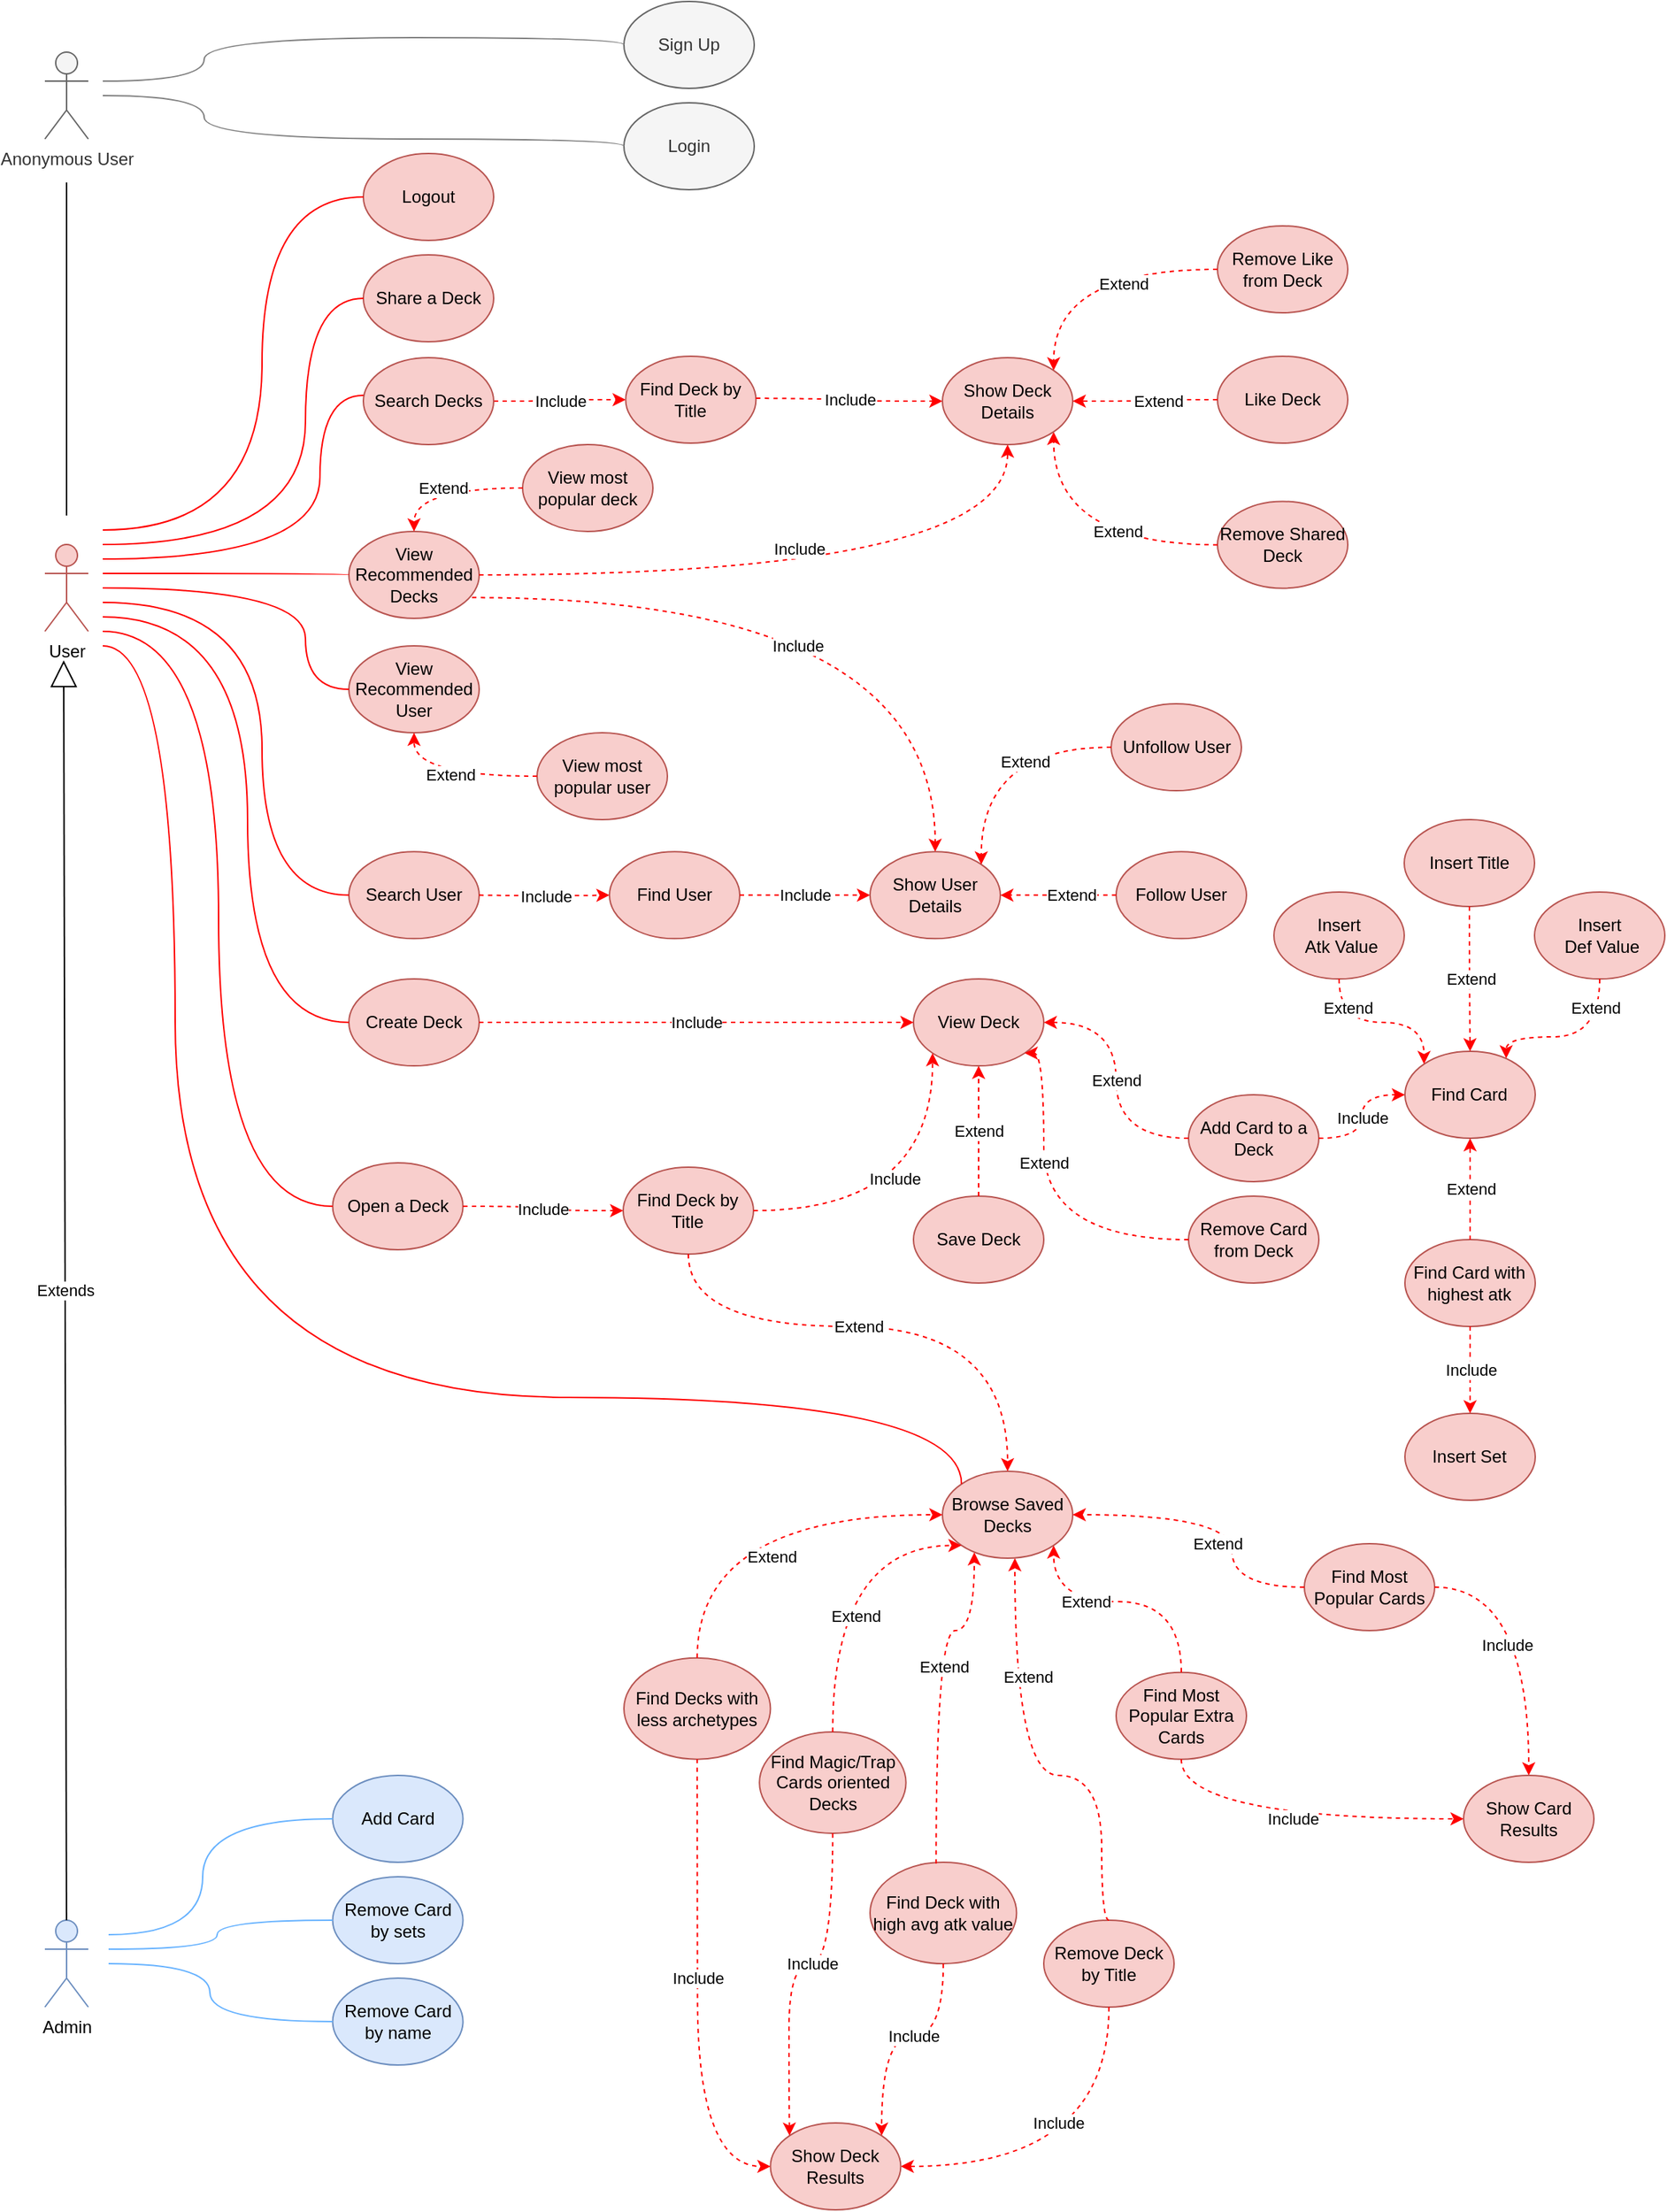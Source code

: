 <mxfile version="13.9.9" type="device"><diagram id="yVSfzS78so_vBnTFhU_X" name="Page-1"><mxGraphModel dx="1217" dy="706" grid="1" gridSize="10" guides="1" tooltips="1" connect="1" arrows="1" fold="1" page="1" pageScale="1" pageWidth="1169" pageHeight="827" math="0" shadow="0"><root><mxCell id="0"/><mxCell id="1" parent="0"/><mxCell id="9VWI_Bld4Z5zV3xlWNbk-1" value="User" style="shape=umlActor;verticalLabelPosition=bottom;verticalAlign=top;html=1;outlineConnect=0;strokeColor=#b85450;fillColor=#f8cecc;" parent="1" vertex="1"><mxGeometry x="50" y="400" width="30" height="60" as="geometry"/></mxCell><mxCell id="9VWI_Bld4Z5zV3xlWNbk-6" value="Save Deck" style="ellipse;whiteSpace=wrap;html=1;strokeColor=#b85450;fillColor=#f8cecc;" parent="1" vertex="1"><mxGeometry x="650" y="850" width="90" height="60" as="geometry"/></mxCell><mxCell id="9VWI_Bld4Z5zV3xlWNbk-14" value="" style="endArrow=classic;html=1;edgeStyle=orthogonalEdgeStyle;curved=1;exitX=0.5;exitY=0;exitDx=0;exitDy=0;entryX=0.5;entryY=1;entryDx=0;entryDy=0;strokeColor=#FF0000;dashed=1;" parent="1" source="9VWI_Bld4Z5zV3xlWNbk-6" target="9VWI_Bld4Z5zV3xlWNbk-35" edge="1"><mxGeometry relative="1" as="geometry"><mxPoint x="630" y="1110" as="sourcePoint"/><mxPoint x="675" y="740" as="targetPoint"/></mxGeometry></mxCell><mxCell id="9VWI_Bld4Z5zV3xlWNbk-15" value="Extend" style="edgeLabel;resizable=0;html=1;align=center;verticalAlign=middle;" parent="9VWI_Bld4Z5zV3xlWNbk-14" connectable="0" vertex="1"><mxGeometry relative="1" as="geometry"/></mxCell><mxCell id="9VWI_Bld4Z5zV3xlWNbk-33" value="Create Deck" style="ellipse;whiteSpace=wrap;html=1;strokeColor=#b85450;fillColor=#f8cecc;" parent="1" vertex="1"><mxGeometry x="260" y="700.03" width="90" height="60" as="geometry"/></mxCell><mxCell id="9VWI_Bld4Z5zV3xlWNbk-34" value="" style="endArrow=none;html=1;edgeStyle=orthogonalEdgeStyle;curved=1;entryX=0;entryY=0.5;entryDx=0;entryDy=0;strokeColor=#FF0000;" parent="1" target="9VWI_Bld4Z5zV3xlWNbk-33" edge="1"><mxGeometry width="50" height="50" relative="1" as="geometry"><mxPoint x="90" y="450" as="sourcePoint"/><mxPoint x="230" y="420" as="targetPoint"/><Array as="points"><mxPoint x="190" y="450"/><mxPoint x="190" y="730"/></Array></mxGeometry></mxCell><mxCell id="9VWI_Bld4Z5zV3xlWNbk-35" value="View Deck" style="ellipse;whiteSpace=wrap;html=1;strokeColor=#b85450;fillColor=#f8cecc;" parent="1" vertex="1"><mxGeometry x="650" y="700.03" width="90" height="60" as="geometry"/></mxCell><mxCell id="9VWI_Bld4Z5zV3xlWNbk-37" value="" style="endArrow=classic;html=1;edgeStyle=orthogonalEdgeStyle;curved=1;exitX=1;exitY=0.5;exitDx=0;exitDy=0;entryX=0;entryY=0.5;entryDx=0;entryDy=0;strokeColor=#FF0000;dashed=1;" parent="1" source="9VWI_Bld4Z5zV3xlWNbk-33" target="9VWI_Bld4Z5zV3xlWNbk-35" edge="1"><mxGeometry relative="1" as="geometry"><mxPoint x="410" y="240" as="sourcePoint"/><mxPoint x="470" y="240" as="targetPoint"/></mxGeometry></mxCell><mxCell id="9VWI_Bld4Z5zV3xlWNbk-38" value="Include" style="edgeLabel;resizable=0;html=1;align=center;verticalAlign=middle;" parent="9VWI_Bld4Z5zV3xlWNbk-37" connectable="0" vertex="1"><mxGeometry relative="1" as="geometry"/></mxCell><mxCell id="9VWI_Bld4Z5zV3xlWNbk-48" value="Open a Deck" style="ellipse;whiteSpace=wrap;html=1;strokeColor=#b85450;fillColor=#f8cecc;" parent="1" vertex="1"><mxGeometry x="248.8" y="827" width="90" height="60" as="geometry"/></mxCell><mxCell id="9VWI_Bld4Z5zV3xlWNbk-49" value="" style="endArrow=none;html=1;edgeStyle=orthogonalEdgeStyle;curved=1;entryX=0;entryY=0.5;entryDx=0;entryDy=0;strokeColor=#FF0000;" parent="1" target="9VWI_Bld4Z5zV3xlWNbk-48" edge="1"><mxGeometry width="50" height="50" relative="1" as="geometry"><mxPoint x="90" y="460" as="sourcePoint"/><mxPoint x="220" y="460" as="targetPoint"/><Array as="points"><mxPoint x="170" y="460"/><mxPoint x="170" y="857"/></Array></mxGeometry></mxCell><mxCell id="9VWI_Bld4Z5zV3xlWNbk-53" value="Remove Card&lt;br&gt;by name" style="ellipse;whiteSpace=wrap;html=1;strokeColor=#6c8ebf;fillColor=#dae8fc;" parent="1" vertex="1"><mxGeometry x="248.8" y="1390" width="90" height="60" as="geometry"/></mxCell><mxCell id="9VWI_Bld4Z5zV3xlWNbk-54" value="" style="endArrow=none;html=1;edgeStyle=orthogonalEdgeStyle;curved=1;entryX=0;entryY=0.5;entryDx=0;entryDy=0;strokeColor=#66B2FF;" parent="1" target="9VWI_Bld4Z5zV3xlWNbk-53" edge="1"><mxGeometry width="50" height="50" relative="1" as="geometry"><mxPoint x="94" y="1380" as="sourcePoint"/><mxPoint x="219" y="1380" as="targetPoint"/><Array as="points"><mxPoint x="164" y="1380"/><mxPoint x="164" y="1420"/></Array></mxGeometry></mxCell><mxCell id="BHcnqF2V0i278zOYSRyX-1" value="Remove Card from Deck" style="ellipse;whiteSpace=wrap;html=1;strokeColor=#b85450;fillColor=#f8cecc;" parent="1" vertex="1"><mxGeometry x="840" y="850" width="90" height="60" as="geometry"/></mxCell><mxCell id="BHcnqF2V0i278zOYSRyX-2" value="" style="endArrow=classic;html=1;edgeStyle=orthogonalEdgeStyle;curved=1;exitX=0;exitY=0.5;exitDx=0;exitDy=0;entryX=1;entryY=1;entryDx=0;entryDy=0;strokeColor=#FF0000;dashed=1;" parent="1" source="BHcnqF2V0i278zOYSRyX-1" target="9VWI_Bld4Z5zV3xlWNbk-35" edge="1"><mxGeometry relative="1" as="geometry"><mxPoint x="736.12" y="1000" as="sourcePoint"/><mxPoint x="720" y="751" as="targetPoint"/><Array as="points"><mxPoint x="740" y="880"/><mxPoint x="740" y="751"/></Array></mxGeometry></mxCell><mxCell id="BHcnqF2V0i278zOYSRyX-3" value="Extend" style="edgeLabel;resizable=0;html=1;align=center;verticalAlign=middle;" parent="BHcnqF2V0i278zOYSRyX-2" connectable="0" vertex="1"><mxGeometry relative="1" as="geometry"><mxPoint y="-31.88" as="offset"/></mxGeometry></mxCell><mxCell id="BHcnqF2V0i278zOYSRyX-4" value="" style="endArrow=classic;html=1;edgeStyle=orthogonalEdgeStyle;curved=1;entryX=0;entryY=0.5;entryDx=0;entryDy=0;strokeColor=#FF0000;dashed=1;" parent="1" source="9VWI_Bld4Z5zV3xlWNbk-48" target="BHcnqF2V0i278zOYSRyX-6" edge="1"><mxGeometry relative="1" as="geometry"><mxPoint x="370.0" y="470" as="sourcePoint"/><mxPoint x="410" y="560" as="targetPoint"/><Array as="points"/></mxGeometry></mxCell><mxCell id="BHcnqF2V0i278zOYSRyX-5" value="Include" style="edgeLabel;resizable=0;html=1;align=center;verticalAlign=middle;" parent="BHcnqF2V0i278zOYSRyX-4" connectable="0" vertex="1"><mxGeometry relative="1" as="geometry"/></mxCell><mxCell id="BHcnqF2V0i278zOYSRyX-6" value="Find Deck by Title" style="ellipse;whiteSpace=wrap;html=1;strokeColor=#b85450;fillColor=#f8cecc;" parent="1" vertex="1"><mxGeometry x="449.49" y="830" width="90" height="60" as="geometry"/></mxCell><mxCell id="BHcnqF2V0i278zOYSRyX-7" value="" style="endArrow=classic;html=1;edgeStyle=orthogonalEdgeStyle;curved=1;entryX=0;entryY=1;entryDx=0;entryDy=0;strokeColor=#FF0000;dashed=1;" parent="1" source="BHcnqF2V0i278zOYSRyX-6" target="9VWI_Bld4Z5zV3xlWNbk-35" edge="1"><mxGeometry relative="1" as="geometry"><mxPoint x="560.0" y="890" as="sourcePoint"/><mxPoint x="531.14" y="750" as="targetPoint"/></mxGeometry></mxCell><mxCell id="BHcnqF2V0i278zOYSRyX-8" value="Include" style="edgeLabel;resizable=0;html=1;align=center;verticalAlign=middle;" parent="BHcnqF2V0i278zOYSRyX-7" connectable="0" vertex="1"><mxGeometry relative="1" as="geometry"><mxPoint x="-18.4" y="-22.34" as="offset"/></mxGeometry></mxCell><mxCell id="BHcnqF2V0i278zOYSRyX-15" value="Admin" style="shape=umlActor;verticalLabelPosition=bottom;verticalAlign=top;html=1;outlineConnect=0;strokeColor=#6c8ebf;fillColor=#dae8fc;" parent="1" vertex="1"><mxGeometry x="50" y="1350" width="30" height="60" as="geometry"/></mxCell><mxCell id="BHcnqF2V0i278zOYSRyX-16" value="Extends" style="endArrow=block;endSize=16;endFill=0;html=1;" parent="1" source="BHcnqF2V0i278zOYSRyX-15" edge="1"><mxGeometry width="160" relative="1" as="geometry"><mxPoint y="530" as="sourcePoint"/><mxPoint x="63" y="480" as="targetPoint"/></mxGeometry></mxCell><mxCell id="BHcnqF2V0i278zOYSRyX-18" value="Add Card" style="ellipse;whiteSpace=wrap;html=1;strokeColor=#6c8ebf;fillColor=#dae8fc;" parent="1" vertex="1"><mxGeometry x="248.8" y="1250" width="90" height="60" as="geometry"/></mxCell><mxCell id="BHcnqF2V0i278zOYSRyX-19" value="" style="endArrow=none;html=1;edgeStyle=orthogonalEdgeStyle;curved=1;entryX=0;entryY=0.5;entryDx=0;entryDy=0;strokeColor=#66B2FF;" parent="1" target="BHcnqF2V0i278zOYSRyX-18" edge="1"><mxGeometry width="50" height="50" relative="1" as="geometry"><mxPoint x="94" y="1360" as="sourcePoint"/><mxPoint x="289" y="1304" as="targetPoint"/><Array as="points"><mxPoint x="159" y="1360"/><mxPoint x="159" y="1280"/></Array></mxGeometry></mxCell><mxCell id="0TJtxd7_ahMWwG88mdCw-5" value="Sign Up" style="ellipse;whiteSpace=wrap;html=1;strokeColor=#666666;fillColor=#f5f5f5;fontColor=#333333;" parent="1" vertex="1"><mxGeometry x="450" y="25" width="90" height="60" as="geometry"/></mxCell><mxCell id="0TJtxd7_ahMWwG88mdCw-6" value="" style="endArrow=none;html=1;edgeStyle=orthogonalEdgeStyle;curved=1;entryX=0;entryY=0.5;entryDx=0;entryDy=0;strokeColor=#808080;" parent="1" target="0TJtxd7_ahMWwG88mdCw-5" edge="1"><mxGeometry width="50" height="50" relative="1" as="geometry"><mxPoint x="90" y="80" as="sourcePoint"/><mxPoint x="80" y="190" as="targetPoint"/><Array as="points"><mxPoint x="160" y="80"/><mxPoint x="160" y="50"/></Array></mxGeometry></mxCell><mxCell id="0TJtxd7_ahMWwG88mdCw-11" value="Login" style="ellipse;whiteSpace=wrap;html=1;strokeColor=#666666;fillColor=#f5f5f5;fontColor=#333333;" parent="1" vertex="1"><mxGeometry x="450" y="95" width="90" height="60" as="geometry"/></mxCell><mxCell id="0TJtxd7_ahMWwG88mdCw-12" value="" style="endArrow=none;html=1;edgeStyle=orthogonalEdgeStyle;curved=1;entryX=0;entryY=0.5;entryDx=0;entryDy=0;strokeColor=#808080;" parent="1" target="0TJtxd7_ahMWwG88mdCw-11" edge="1"><mxGeometry width="50" height="50" relative="1" as="geometry"><mxPoint x="90" y="90" as="sourcePoint"/><mxPoint x="160" y="130" as="targetPoint"/><Array as="points"><mxPoint x="160" y="90"/><mxPoint x="160" y="120"/></Array></mxGeometry></mxCell><mxCell id="0TJtxd7_ahMWwG88mdCw-15" value="Add Card to a Deck" style="ellipse;whiteSpace=wrap;html=1;strokeColor=#b85450;fillColor=#f8cecc;" parent="1" vertex="1"><mxGeometry x="840" y="780" width="90" height="60" as="geometry"/></mxCell><mxCell id="0TJtxd7_ahMWwG88mdCw-16" value="" style="endArrow=classic;html=1;edgeStyle=orthogonalEdgeStyle;curved=1;exitX=1;exitY=0.5;exitDx=0;exitDy=0;entryX=0;entryY=0.5;entryDx=0;entryDy=0;strokeColor=#FF0000;dashed=1;" parent="1" source="0TJtxd7_ahMWwG88mdCw-15" target="0TJtxd7_ahMWwG88mdCw-18" edge="1"><mxGeometry relative="1" as="geometry"><mxPoint x="1109.49" y="705" as="sourcePoint"/><mxPoint x="1149.49" y="795" as="targetPoint"/></mxGeometry></mxCell><mxCell id="0TJtxd7_ahMWwG88mdCw-17" value="Include" style="edgeLabel;resizable=0;html=1;align=center;verticalAlign=middle;" parent="0TJtxd7_ahMWwG88mdCw-16" connectable="0" vertex="1"><mxGeometry relative="1" as="geometry"/></mxCell><mxCell id="0TJtxd7_ahMWwG88mdCw-18" value="Find Card" style="ellipse;whiteSpace=wrap;html=1;strokeColor=#b85450;fillColor=#f8cecc;" parent="1" vertex="1"><mxGeometry x="989.49" y="750" width="90" height="60" as="geometry"/></mxCell><mxCell id="0TJtxd7_ahMWwG88mdCw-22" value="" style="endArrow=classic;html=1;edgeStyle=orthogonalEdgeStyle;curved=1;exitX=0;exitY=0.5;exitDx=0;exitDy=0;entryX=1;entryY=0.5;entryDx=0;entryDy=0;strokeColor=#FF0000;dashed=1;" parent="1" source="0TJtxd7_ahMWwG88mdCw-15" target="9VWI_Bld4Z5zV3xlWNbk-35" edge="1"><mxGeometry relative="1" as="geometry"><mxPoint x="740" y="670" as="sourcePoint"/><mxPoint x="700" y="690" as="targetPoint"/></mxGeometry></mxCell><mxCell id="0TJtxd7_ahMWwG88mdCw-23" value="Extend" style="edgeLabel;resizable=0;html=1;align=center;verticalAlign=middle;" parent="0TJtxd7_ahMWwG88mdCw-22" connectable="0" vertex="1"><mxGeometry relative="1" as="geometry"/></mxCell><mxCell id="zHZ4fqLpZKE9dHiHcitd-41" value="Remove Card&lt;br&gt;by sets" style="ellipse;whiteSpace=wrap;html=1;fillColor=#dae8fc;strokeColor=#6c8ebf;" parent="1" vertex="1"><mxGeometry x="248.8" y="1320" width="90" height="60" as="geometry"/></mxCell><mxCell id="zHZ4fqLpZKE9dHiHcitd-42" value="" style="endArrow=none;html=1;edgeStyle=orthogonalEdgeStyle;curved=1;entryX=0;entryY=0.5;entryDx=0;entryDy=0;strokeColor=#66B2FF;" parent="1" target="zHZ4fqLpZKE9dHiHcitd-41" edge="1"><mxGeometry width="50" height="50" relative="1" as="geometry"><mxPoint x="94" y="1370" as="sourcePoint"/><mxPoint x="254" y="1340" as="targetPoint"/><Array as="points"><mxPoint x="169" y="1370"/><mxPoint x="169" y="1350"/></Array></mxGeometry></mxCell><mxCell id="UZl3RVdfbDPs7Cka-Dhs-58" value="Anonymous User" style="shape=umlActor;verticalLabelPosition=bottom;verticalAlign=top;html=1;outlineConnect=0;strokeColor=#666666;fillColor=#f5f5f5;fontColor=#333333;" parent="1" vertex="1"><mxGeometry x="50" y="60" width="30" height="60" as="geometry"/></mxCell><mxCell id="UZl3RVdfbDPs7Cka-Dhs-62" value="" style="endArrow=none;html=1;strokeWidth=1;" parent="1" edge="1"><mxGeometry width="50" height="50" relative="1" as="geometry"><mxPoint x="65" y="380" as="sourcePoint"/><mxPoint x="65" y="150" as="targetPoint"/></mxGeometry></mxCell><mxCell id="UZl3RVdfbDPs7Cka-Dhs-64" value="Logout" style="ellipse;whiteSpace=wrap;html=1;strokeColor=#b85450;fillColor=#f8cecc;" parent="1" vertex="1"><mxGeometry x="270" y="130" width="90" height="60" as="geometry"/></mxCell><mxCell id="UZl3RVdfbDPs7Cka-Dhs-65" value="" style="endArrow=none;html=1;edgeStyle=orthogonalEdgeStyle;curved=1;entryX=0;entryY=0.5;entryDx=0;entryDy=0;strokeColor=#FF0000;" parent="1" target="UZl3RVdfbDPs7Cka-Dhs-64" edge="1"><mxGeometry width="50" height="50" relative="1" as="geometry"><mxPoint x="90" y="390" as="sourcePoint"/><mxPoint x="150" y="370" as="targetPoint"/><Array as="points"><mxPoint x="200" y="390"/><mxPoint x="200" y="160"/></Array></mxGeometry></mxCell><mxCell id="fIXEN6q6K7hLpPUvmfTS-3" value="Browse Saved Decks" style="ellipse;whiteSpace=wrap;html=1;strokeColor=#b85450;fillColor=#f8cecc;" parent="1" vertex="1"><mxGeometry x="670" y="1040" width="90" height="60" as="geometry"/></mxCell><mxCell id="fIXEN6q6K7hLpPUvmfTS-4" value="" style="endArrow=none;html=1;edgeStyle=orthogonalEdgeStyle;curved=1;entryX=0;entryY=0;entryDx=0;entryDy=0;strokeColor=#FF0000;" parent="1" target="fIXEN6q6K7hLpPUvmfTS-3" edge="1"><mxGeometry width="50" height="50" relative="1" as="geometry"><mxPoint x="90" y="470" as="sourcePoint"/><mxPoint x="229.51" y="534" as="targetPoint"/><Array as="points"><mxPoint x="140" y="470"/><mxPoint x="140" y="989"/><mxPoint x="683" y="989"/></Array></mxGeometry></mxCell><mxCell id="fIXEN6q6K7hLpPUvmfTS-5" value="" style="endArrow=classic;html=1;edgeStyle=orthogonalEdgeStyle;curved=1;exitX=0.5;exitY=1;exitDx=0;exitDy=0;entryX=0.5;entryY=0;entryDx=0;entryDy=0;strokeColor=#FF0000;dashed=1;" parent="1" source="BHcnqF2V0i278zOYSRyX-6" target="fIXEN6q6K7hLpPUvmfTS-3" edge="1"><mxGeometry relative="1" as="geometry"><mxPoint x="490.49" y="870" as="sourcePoint"/><mxPoint x="715" y="1010" as="targetPoint"/><Array as="points"><mxPoint x="494" y="940"/><mxPoint x="715" y="940"/></Array></mxGeometry></mxCell><mxCell id="fIXEN6q6K7hLpPUvmfTS-6" value="Extend" style="edgeLabel;resizable=0;html=1;align=center;verticalAlign=middle;" parent="fIXEN6q6K7hLpPUvmfTS-5" connectable="0" vertex="1"><mxGeometry relative="1" as="geometry"><mxPoint x="-18.63" y="-1.776e-15" as="offset"/></mxGeometry></mxCell><mxCell id="fIXEN6q6K7hLpPUvmfTS-9" value="Insert&lt;br&gt;&amp;nbsp;Atk Value" style="ellipse;whiteSpace=wrap;html=1;strokeColor=#b85450;fillColor=#f8cecc;" parent="1" vertex="1"><mxGeometry x="899" y="640.03" width="90" height="60" as="geometry"/></mxCell><mxCell id="fIXEN6q6K7hLpPUvmfTS-12" value="Insert&lt;br&gt;&amp;nbsp;Def Value" style="ellipse;whiteSpace=wrap;html=1;strokeColor=#b85450;fillColor=#f8cecc;" parent="1" vertex="1"><mxGeometry x="1079" y="640.03" width="90" height="60" as="geometry"/></mxCell><mxCell id="fIXEN6q6K7hLpPUvmfTS-15" value="Find Most Popular Extra Cards" style="ellipse;whiteSpace=wrap;html=1;strokeColor=#b85450;fillColor=#f8cecc;" parent="1" vertex="1"><mxGeometry x="790" y="1178.83" width="90" height="60" as="geometry"/></mxCell><mxCell id="fIXEN6q6K7hLpPUvmfTS-16" value="" style="endArrow=classic;html=1;edgeStyle=orthogonalEdgeStyle;curved=1;entryX=1;entryY=1;entryDx=0;entryDy=0;exitX=0.5;exitY=0;exitDx=0;exitDy=0;strokeColor=#FF0000;dashed=1;" parent="1" source="fIXEN6q6K7hLpPUvmfTS-15" target="fIXEN6q6K7hLpPUvmfTS-3" edge="1"><mxGeometry relative="1" as="geometry"><mxPoint x="821.205" y="1168.731" as="sourcePoint"/><mxPoint x="754.675" y="1091.269" as="targetPoint"/><Array as="points"><mxPoint x="835" y="1130"/><mxPoint x="747" y="1130"/></Array></mxGeometry></mxCell><mxCell id="fIXEN6q6K7hLpPUvmfTS-17" value="Extend" style="edgeLabel;resizable=0;html=1;align=center;verticalAlign=middle;" parent="fIXEN6q6K7hLpPUvmfTS-16" connectable="0" vertex="1"><mxGeometry relative="1" as="geometry"><mxPoint x="-26.76" y="-0.06" as="offset"/></mxGeometry></mxCell><mxCell id="fIXEN6q6K7hLpPUvmfTS-18" value="Find Deck with high avg atk value" style="ellipse;whiteSpace=wrap;html=1;strokeColor=#b85450;fillColor=#f8cecc;" parent="1" vertex="1"><mxGeometry x="620" y="1310" width="101.2" height="70" as="geometry"/></mxCell><mxCell id="fIXEN6q6K7hLpPUvmfTS-19" value="" style="endArrow=classic;html=1;edgeStyle=orthogonalEdgeStyle;curved=1;exitX=0.451;exitY=0.013;exitDx=0;exitDy=0;exitPerimeter=0;strokeColor=#FF0000;dashed=1;" parent="1" source="fIXEN6q6K7hLpPUvmfTS-18" edge="1"><mxGeometry relative="1" as="geometry"><mxPoint x="715" y="1240" as="sourcePoint"/><mxPoint x="692" y="1096" as="targetPoint"/><Array as="points"><mxPoint x="666" y="1150"/><mxPoint x="692" y="1150"/></Array></mxGeometry></mxCell><mxCell id="fIXEN6q6K7hLpPUvmfTS-20" value="Extend" style="edgeLabel;resizable=0;html=1;align=center;verticalAlign=middle;" parent="fIXEN6q6K7hLpPUvmfTS-19" connectable="0" vertex="1"><mxGeometry relative="1" as="geometry"><mxPoint x="5" y="-15.38" as="offset"/></mxGeometry></mxCell><mxCell id="fIXEN6q6K7hLpPUvmfTS-22" value="Find Magic/Trap Cards oriented Decks" style="ellipse;whiteSpace=wrap;html=1;strokeColor=#b85450;fillColor=#f8cecc;" parent="1" vertex="1"><mxGeometry x="543.6" y="1220" width="101.2" height="70" as="geometry"/></mxCell><mxCell id="fIXEN6q6K7hLpPUvmfTS-23" value="" style="endArrow=classic;html=1;edgeStyle=orthogonalEdgeStyle;curved=1;exitX=0.5;exitY=0;exitDx=0;exitDy=0;entryX=0;entryY=1;entryDx=0;entryDy=0;strokeColor=#FF0000;dashed=1;" parent="1" source="fIXEN6q6K7hLpPUvmfTS-22" target="fIXEN6q6K7hLpPUvmfTS-3" edge="1"><mxGeometry relative="1" as="geometry"><mxPoint x="646.08" y="1190" as="sourcePoint"/><mxPoint x="688.731" y="1091.26" as="targetPoint"/><Array as="points"><mxPoint x="594" y="1091"/></Array></mxGeometry></mxCell><mxCell id="fIXEN6q6K7hLpPUvmfTS-24" value="Extend" style="edgeLabel;resizable=0;html=1;align=center;verticalAlign=middle;" parent="fIXEN6q6K7hLpPUvmfTS-23" connectable="0" vertex="1"><mxGeometry relative="1" as="geometry"><mxPoint x="15.8" y="29" as="offset"/></mxGeometry></mxCell><mxCell id="fIXEN6q6K7hLpPUvmfTS-27" value="Find Most Popular Cards" style="ellipse;whiteSpace=wrap;html=1;strokeColor=#b85450;fillColor=#f8cecc;" parent="1" vertex="1"><mxGeometry x="920" y="1090" width="90" height="60" as="geometry"/></mxCell><mxCell id="fIXEN6q6K7hLpPUvmfTS-28" value="" style="endArrow=classic;html=1;edgeStyle=orthogonalEdgeStyle;curved=1;exitX=0;exitY=0.5;exitDx=0;exitDy=0;strokeColor=#FF0000;dashed=1;" parent="1" source="fIXEN6q6K7hLpPUvmfTS-27" target="fIXEN6q6K7hLpPUvmfTS-3" edge="1"><mxGeometry relative="1" as="geometry"><mxPoint x="884.385" y="1117.521" as="sourcePoint"/><mxPoint x="810.0" y="1040.003" as="targetPoint"/><Array as="points"><mxPoint x="870" y="1120"/><mxPoint x="870" y="1070"/></Array></mxGeometry></mxCell><mxCell id="fIXEN6q6K7hLpPUvmfTS-29" value="Extend" style="edgeLabel;resizable=0;html=1;align=center;verticalAlign=middle;" parent="fIXEN6q6K7hLpPUvmfTS-28" connectable="0" vertex="1"><mxGeometry relative="1" as="geometry"><mxPoint x="-5" y="20" as="offset"/></mxGeometry></mxCell><mxCell id="fIXEN6q6K7hLpPUvmfTS-30" value="Find Decks with less archetypes" style="ellipse;whiteSpace=wrap;html=1;strokeColor=#b85450;fillColor=#f8cecc;" parent="1" vertex="1"><mxGeometry x="450" y="1168.83" width="101.2" height="70" as="geometry"/></mxCell><mxCell id="fIXEN6q6K7hLpPUvmfTS-31" value="" style="endArrow=classic;html=1;edgeStyle=orthogonalEdgeStyle;curved=1;exitX=0.5;exitY=0;exitDx=0;exitDy=0;entryX=0;entryY=0.5;entryDx=0;entryDy=0;strokeColor=#FF0000;dashed=1;" parent="1" source="fIXEN6q6K7hLpPUvmfTS-30" target="fIXEN6q6K7hLpPUvmfTS-3" edge="1"><mxGeometry relative="1" as="geometry"><mxPoint x="552.48" y="1138.83" as="sourcePoint"/><mxPoint x="589.58" y="1040.043" as="targetPoint"/><Array as="points"><mxPoint x="501" y="1070"/></Array></mxGeometry></mxCell><mxCell id="fIXEN6q6K7hLpPUvmfTS-32" value="Extend" style="edgeLabel;resizable=0;html=1;align=center;verticalAlign=middle;" parent="fIXEN6q6K7hLpPUvmfTS-31" connectable="0" vertex="1"><mxGeometry relative="1" as="geometry"><mxPoint x="15.8" y="29" as="offset"/></mxGeometry></mxCell><mxCell id="fIXEN6q6K7hLpPUvmfTS-33" value="Remove Deck by Title" style="ellipse;whiteSpace=wrap;html=1;strokeColor=#b85450;fillColor=#f8cecc;" parent="1" vertex="1"><mxGeometry x="740" y="1350" width="90" height="60" as="geometry"/></mxCell><mxCell id="fIXEN6q6K7hLpPUvmfTS-36" value="" style="endArrow=classic;html=1;edgeStyle=orthogonalEdgeStyle;curved=1;entryX=0.556;entryY=1;entryDx=0;entryDy=0;entryPerimeter=0;exitX=0.5;exitY=0;exitDx=0;exitDy=0;strokeColor=#FF0000;dashed=1;" parent="1" source="fIXEN6q6K7hLpPUvmfTS-33" target="fIXEN6q6K7hLpPUvmfTS-3" edge="1"><mxGeometry relative="1" as="geometry"><mxPoint x="770" y="1360" as="sourcePoint"/><mxPoint x="770" y="1290" as="targetPoint"/><Array as="points"><mxPoint x="780" y="1350"/><mxPoint x="780" y="1250"/><mxPoint x="720" y="1250"/></Array></mxGeometry></mxCell><mxCell id="fIXEN6q6K7hLpPUvmfTS-37" value="Extend" style="edgeLabel;resizable=0;html=1;align=center;verticalAlign=middle;" parent="fIXEN6q6K7hLpPUvmfTS-36" connectable="0" vertex="1"><mxGeometry relative="1" as="geometry"><mxPoint x="1.2" y="-67.79" as="offset"/></mxGeometry></mxCell><mxCell id="fIXEN6q6K7hLpPUvmfTS-38" value="Insert Title" style="ellipse;whiteSpace=wrap;html=1;strokeColor=#b85450;fillColor=#f8cecc;" parent="1" vertex="1"><mxGeometry x="989" y="590" width="90" height="60" as="geometry"/></mxCell><mxCell id="fIXEN6q6K7hLpPUvmfTS-39" value="" style="endArrow=classic;html=1;edgeStyle=orthogonalEdgeStyle;curved=1;exitX=0.5;exitY=1;exitDx=0;exitDy=0;entryX=0.5;entryY=0;entryDx=0;entryDy=0;strokeColor=#FF0000;dashed=1;" parent="1" source="fIXEN6q6K7hLpPUvmfTS-38" target="0TJtxd7_ahMWwG88mdCw-18" edge="1"><mxGeometry relative="1" as="geometry"><mxPoint x="1034.15" y="660" as="sourcePoint"/><mxPoint x="1034.15" y="740" as="targetPoint"/><Array as="points"/></mxGeometry></mxCell><mxCell id="fIXEN6q6K7hLpPUvmfTS-40" value="Extend" style="edgeLabel;resizable=0;html=1;align=center;verticalAlign=middle;" parent="fIXEN6q6K7hLpPUvmfTS-39" connectable="0" vertex="1"><mxGeometry relative="1" as="geometry"><mxPoint y="1.776e-15" as="offset"/></mxGeometry></mxCell><mxCell id="fIXEN6q6K7hLpPUvmfTS-41" value="" style="endArrow=classic;html=1;edgeStyle=orthogonalEdgeStyle;curved=1;exitX=0.5;exitY=1;exitDx=0;exitDy=0;entryX=0.777;entryY=0.081;entryDx=0;entryDy=0;entryPerimeter=0;strokeColor=#FF0000;dashed=1;" parent="1" source="fIXEN6q6K7hLpPUvmfTS-12" target="0TJtxd7_ahMWwG88mdCw-18" edge="1"><mxGeometry relative="1" as="geometry"><mxPoint x="1044.49" y="610" as="sourcePoint"/><mxPoint x="1044.15" y="750" as="targetPoint"/><Array as="points"><mxPoint x="1124.49" y="740"/><mxPoint x="1059.49" y="740"/></Array></mxGeometry></mxCell><mxCell id="fIXEN6q6K7hLpPUvmfTS-42" value="Extend" style="edgeLabel;resizable=0;html=1;align=center;verticalAlign=middle;" parent="fIXEN6q6K7hLpPUvmfTS-41" connectable="0" vertex="1"><mxGeometry relative="1" as="geometry"><mxPoint x="16.03" y="-20" as="offset"/></mxGeometry></mxCell><mxCell id="fIXEN6q6K7hLpPUvmfTS-43" value="" style="endArrow=classic;html=1;edgeStyle=orthogonalEdgeStyle;curved=1;exitX=0.5;exitY=1;exitDx=0;exitDy=0;entryX=0;entryY=0;entryDx=0;entryDy=0;strokeColor=#FF0000;dashed=1;" parent="1" source="fIXEN6q6K7hLpPUvmfTS-9" target="0TJtxd7_ahMWwG88mdCw-18" edge="1"><mxGeometry relative="1" as="geometry"><mxPoint x="1044.49" y="610" as="sourcePoint"/><mxPoint x="1044.49" y="760" as="targetPoint"/><Array as="points"><mxPoint x="944.49" y="730"/><mxPoint x="1002.49" y="730"/></Array></mxGeometry></mxCell><mxCell id="fIXEN6q6K7hLpPUvmfTS-44" value="Extend" style="edgeLabel;resizable=0;html=1;align=center;verticalAlign=middle;" parent="fIXEN6q6K7hLpPUvmfTS-43" connectable="0" vertex="1"><mxGeometry relative="1" as="geometry"><mxPoint x="-22.36" y="-10.0" as="offset"/></mxGeometry></mxCell><mxCell id="fIXEN6q6K7hLpPUvmfTS-45" value="" style="endArrow=classic;html=1;edgeStyle=orthogonalEdgeStyle;curved=1;exitX=1;exitY=0.5;exitDx=0;exitDy=0;entryX=0.5;entryY=0;entryDx=0;entryDy=0;strokeColor=#FF0000;dashed=1;" parent="1" source="fIXEN6q6K7hLpPUvmfTS-27" target="fIXEN6q6K7hLpPUvmfTS-49" edge="1"><mxGeometry relative="1" as="geometry"><mxPoint x="990" y="1254.8" as="sourcePoint"/><mxPoint x="1080" y="1255" as="targetPoint"/></mxGeometry></mxCell><mxCell id="fIXEN6q6K7hLpPUvmfTS-46" value="Include" style="edgeLabel;resizable=0;html=1;align=center;verticalAlign=middle;" parent="fIXEN6q6K7hLpPUvmfTS-45" connectable="0" vertex="1"><mxGeometry relative="1" as="geometry"><mxPoint x="-15" y="7.5" as="offset"/></mxGeometry></mxCell><mxCell id="fIXEN6q6K7hLpPUvmfTS-47" value="" style="endArrow=classic;html=1;edgeStyle=orthogonalEdgeStyle;curved=1;exitX=0.5;exitY=1;exitDx=0;exitDy=0;entryX=0;entryY=0.5;entryDx=0;entryDy=0;strokeColor=#FF0000;dashed=1;" parent="1" source="fIXEN6q6K7hLpPUvmfTS-15" target="fIXEN6q6K7hLpPUvmfTS-49" edge="1"><mxGeometry relative="1" as="geometry"><mxPoint x="920.0" y="1300" as="sourcePoint"/><mxPoint x="1050" y="1310" as="targetPoint"/><Array as="points"><mxPoint x="835" y="1280"/></Array></mxGeometry></mxCell><mxCell id="fIXEN6q6K7hLpPUvmfTS-48" value="Include" style="edgeLabel;resizable=0;html=1;align=center;verticalAlign=middle;" parent="fIXEN6q6K7hLpPUvmfTS-47" connectable="0" vertex="1"><mxGeometry relative="1" as="geometry"/></mxCell><mxCell id="fIXEN6q6K7hLpPUvmfTS-49" value="Show Card Results" style="ellipse;whiteSpace=wrap;html=1;strokeColor=#b85450;fillColor=#f8cecc;" parent="1" vertex="1"><mxGeometry x="1030" y="1250" width="90" height="60" as="geometry"/></mxCell><mxCell id="fIXEN6q6K7hLpPUvmfTS-50" value="" style="endArrow=classic;html=1;edgeStyle=orthogonalEdgeStyle;curved=1;entryX=1;entryY=0.5;entryDx=0;entryDy=0;exitX=0.5;exitY=1;exitDx=0;exitDy=0;strokeColor=#FF0000;dashed=1;" parent="1" source="fIXEN6q6K7hLpPUvmfTS-33" target="fIXEN6q6K7hLpPUvmfTS-52" edge="1"><mxGeometry relative="1" as="geometry"><mxPoint x="797" y="1412" as="sourcePoint"/><mxPoint x="880" y="1504.8" as="targetPoint"/><Array as="points"><mxPoint x="785" y="1520"/></Array></mxGeometry></mxCell><mxCell id="fIXEN6q6K7hLpPUvmfTS-51" value="Include" style="edgeLabel;resizable=0;html=1;align=center;verticalAlign=middle;" parent="fIXEN6q6K7hLpPUvmfTS-50" connectable="0" vertex="1"><mxGeometry relative="1" as="geometry"><mxPoint x="-18.14" y="-30" as="offset"/></mxGeometry></mxCell><mxCell id="fIXEN6q6K7hLpPUvmfTS-52" value="Show Deck Results" style="ellipse;whiteSpace=wrap;html=1;strokeColor=#b85450;fillColor=#f8cecc;" parent="1" vertex="1"><mxGeometry x="551.2" y="1490" width="90" height="60" as="geometry"/></mxCell><mxCell id="fIXEN6q6K7hLpPUvmfTS-53" value="" style="endArrow=classic;html=1;edgeStyle=orthogonalEdgeStyle;curved=1;entryX=1;entryY=0;entryDx=0;entryDy=0;strokeColor=#FF0000;dashed=1;" parent="1" source="fIXEN6q6K7hLpPUvmfTS-18" target="fIXEN6q6K7hLpPUvmfTS-52" edge="1"><mxGeometry relative="1" as="geometry"><mxPoint x="669.98" y="1380" as="sourcePoint"/><mxPoint x="595.58" y="1490" as="targetPoint"/><Array as="points"><mxPoint x="671" y="1430"/><mxPoint x="628" y="1430"/></Array></mxGeometry></mxCell><mxCell id="fIXEN6q6K7hLpPUvmfTS-54" value="Include" style="edgeLabel;resizable=0;html=1;align=center;verticalAlign=middle;" parent="fIXEN6q6K7hLpPUvmfTS-53" connectable="0" vertex="1"><mxGeometry relative="1" as="geometry"><mxPoint x="9.97" as="offset"/></mxGeometry></mxCell><mxCell id="fIXEN6q6K7hLpPUvmfTS-55" value="" style="endArrow=classic;html=1;edgeStyle=orthogonalEdgeStyle;curved=1;entryX=0;entryY=0;entryDx=0;entryDy=0;strokeColor=#FF0000;dashed=1;" parent="1" source="fIXEN6q6K7hLpPUvmfTS-22" target="fIXEN6q6K7hLpPUvmfTS-52" edge="1"><mxGeometry relative="1" as="geometry"><mxPoint x="680.6" y="1390.0" as="sourcePoint"/><mxPoint x="850" y="1540.0" as="targetPoint"/><Array as="points"><mxPoint x="594" y="1380"/><mxPoint x="564" y="1380"/><mxPoint x="564" y="1470"/><mxPoint x="564" y="1470"/></Array></mxGeometry></mxCell><mxCell id="fIXEN6q6K7hLpPUvmfTS-56" value="Include" style="edgeLabel;resizable=0;html=1;align=center;verticalAlign=middle;" parent="fIXEN6q6K7hLpPUvmfTS-55" connectable="0" vertex="1"><mxGeometry relative="1" as="geometry"><mxPoint x="15.53" as="offset"/></mxGeometry></mxCell><mxCell id="fIXEN6q6K7hLpPUvmfTS-58" value="" style="endArrow=classic;html=1;edgeStyle=orthogonalEdgeStyle;curved=1;exitX=0.5;exitY=1;exitDx=0;exitDy=0;strokeColor=#FF0000;dashed=1;" parent="1" source="fIXEN6q6K7hLpPUvmfTS-30" target="fIXEN6q6K7hLpPUvmfTS-52" edge="1"><mxGeometry relative="1" as="geometry"><mxPoint x="489.0" y="1260" as="sourcePoint"/><mxPoint x="458.97" y="1468.928" as="targetPoint"/><Array as="points"><mxPoint x="501" y="1290"/><mxPoint x="501" y="1310"/><mxPoint x="501" y="1520"/></Array></mxGeometry></mxCell><mxCell id="fIXEN6q6K7hLpPUvmfTS-59" value="Include" style="edgeLabel;resizable=0;html=1;align=center;verticalAlign=middle;" parent="fIXEN6q6K7hLpPUvmfTS-58" connectable="0" vertex="1"><mxGeometry relative="1" as="geometry"><mxPoint x="-0.2" y="-14.54" as="offset"/></mxGeometry></mxCell><mxCell id="fIXEN6q6K7hLpPUvmfTS-61" value="Find Card with highest atk" style="ellipse;whiteSpace=wrap;html=1;strokeColor=#b85450;fillColor=#f8cecc;" parent="1" vertex="1"><mxGeometry x="989.49" y="880" width="90" height="60" as="geometry"/></mxCell><mxCell id="fIXEN6q6K7hLpPUvmfTS-62" value="" style="endArrow=classic;html=1;edgeStyle=orthogonalEdgeStyle;curved=1;exitX=0.5;exitY=0;exitDx=0;exitDy=0;entryX=0.5;entryY=1;entryDx=0;entryDy=0;strokeColor=#FF0000;dashed=1;" parent="1" source="fIXEN6q6K7hLpPUvmfTS-61" target="0TJtxd7_ahMWwG88mdCw-18" edge="1"><mxGeometry relative="1" as="geometry"><mxPoint x="1017.82" y="740.59" as="sourcePoint"/><mxPoint x="1018.16" y="830.59" as="targetPoint"/><Array as="points"/></mxGeometry></mxCell><mxCell id="fIXEN6q6K7hLpPUvmfTS-63" value="Extend" style="edgeLabel;resizable=0;html=1;align=center;verticalAlign=middle;" parent="fIXEN6q6K7hLpPUvmfTS-62" connectable="0" vertex="1"><mxGeometry relative="1" as="geometry"><mxPoint y="1.776e-15" as="offset"/></mxGeometry></mxCell><mxCell id="fIXEN6q6K7hLpPUvmfTS-65" value="Insert Set" style="ellipse;whiteSpace=wrap;html=1;strokeColor=#b85450;fillColor=#f8cecc;" parent="1" vertex="1"><mxGeometry x="989.49" y="1000" width="90" height="60" as="geometry"/></mxCell><mxCell id="fIXEN6q6K7hLpPUvmfTS-66" value="" style="endArrow=classic;html=1;edgeStyle=orthogonalEdgeStyle;curved=1;exitX=0.5;exitY=1;exitDx=0;exitDy=0;strokeColor=#FF0000;dashed=1;" parent="1" source="fIXEN6q6K7hLpPUvmfTS-61" target="fIXEN6q6K7hLpPUvmfTS-65" edge="1"><mxGeometry relative="1" as="geometry"><mxPoint x="1279.49" y="955" as="sourcePoint"/><mxPoint x="1159.49" y="1030" as="targetPoint"/></mxGeometry></mxCell><mxCell id="fIXEN6q6K7hLpPUvmfTS-67" value="Include" style="edgeLabel;resizable=0;html=1;align=center;verticalAlign=middle;" parent="fIXEN6q6K7hLpPUvmfTS-66" connectable="0" vertex="1"><mxGeometry relative="1" as="geometry"/></mxCell><mxCell id="fIXEN6q6K7hLpPUvmfTS-68" value="Share a Deck" style="ellipse;whiteSpace=wrap;html=1;strokeColor=#b85450;fillColor=#f8cecc;" parent="1" vertex="1"><mxGeometry x="270" y="200" width="90" height="60" as="geometry"/></mxCell><mxCell id="fIXEN6q6K7hLpPUvmfTS-69" value="" style="endArrow=none;html=1;edgeStyle=orthogonalEdgeStyle;curved=1;entryX=0;entryY=0.5;entryDx=0;entryDy=0;strokeColor=#FF0000;" parent="1" target="fIXEN6q6K7hLpPUvmfTS-68" edge="1"><mxGeometry width="50" height="50" relative="1" as="geometry"><mxPoint x="90" y="400" as="sourcePoint"/><mxPoint x="300" y="284" as="targetPoint"/><Array as="points"><mxPoint x="230" y="400"/><mxPoint x="230" y="230"/></Array></mxGeometry></mxCell><mxCell id="YHLsyh747-Dmuecbau3d-1" value="Search User" style="ellipse;whiteSpace=wrap;html=1;strokeColor=#b85450;fillColor=#f8cecc;" parent="1" vertex="1"><mxGeometry x="260" y="612.18" width="90" height="60" as="geometry"/></mxCell><mxCell id="YHLsyh747-Dmuecbau3d-2" value="" style="endArrow=none;html=1;edgeStyle=orthogonalEdgeStyle;curved=1;entryX=0;entryY=0.5;entryDx=0;entryDy=0;strokeColor=#FF0000;" parent="1" target="YHLsyh747-Dmuecbau3d-1" edge="1"><mxGeometry width="50" height="50" relative="1" as="geometry"><mxPoint x="90" y="440" as="sourcePoint"/><mxPoint x="300" y="420" as="targetPoint"/><Array as="points"><mxPoint x="200" y="440"/><mxPoint x="200" y="642"/></Array></mxGeometry></mxCell><mxCell id="YHLsyh747-Dmuecbau3d-3" value="" style="endArrow=classic;html=1;edgeStyle=orthogonalEdgeStyle;curved=1;entryX=0;entryY=0.5;entryDx=0;entryDy=0;strokeColor=#FF0000;dashed=1;" parent="1" source="YHLsyh747-Dmuecbau3d-6" target="YHLsyh747-Dmuecbau3d-5" edge="1"><mxGeometry relative="1" as="geometry"><mxPoint x="350.0" y="300" as="sourcePoint"/><mxPoint x="442.4" y="-80" as="targetPoint"/><Array as="points"/></mxGeometry></mxCell><mxCell id="YHLsyh747-Dmuecbau3d-4" value="Include" style="edgeLabel;resizable=0;html=1;align=center;verticalAlign=middle;" parent="YHLsyh747-Dmuecbau3d-3" connectable="0" vertex="1"><mxGeometry relative="1" as="geometry"/></mxCell><mxCell id="YHLsyh747-Dmuecbau3d-5" value="Find Deck by Title" style="ellipse;whiteSpace=wrap;html=1;strokeColor=#b85450;fillColor=#f8cecc;" parent="1" vertex="1"><mxGeometry x="451.2" y="270" width="90" height="60" as="geometry"/></mxCell><mxCell id="YHLsyh747-Dmuecbau3d-6" value="Search Decks" style="ellipse;whiteSpace=wrap;html=1;strokeColor=#b85450;fillColor=#f8cecc;" parent="1" vertex="1"><mxGeometry x="270.0" y="271" width="90" height="60" as="geometry"/></mxCell><mxCell id="YHLsyh747-Dmuecbau3d-7" value="Remove Shared Deck" style="ellipse;whiteSpace=wrap;html=1;strokeColor=#b85450;fillColor=#f8cecc;" parent="1" vertex="1"><mxGeometry x="860" y="370.21" width="90" height="60" as="geometry"/></mxCell><mxCell id="YHLsyh747-Dmuecbau3d-8" value="" style="endArrow=classic;html=1;edgeStyle=orthogonalEdgeStyle;curved=1;entryX=1;entryY=1;entryDx=0;entryDy=0;strokeColor=#FF0000;dashed=1;exitX=0;exitY=0.5;exitDx=0;exitDy=0;" parent="1" source="YHLsyh747-Dmuecbau3d-7" target="YB5Y_ypffRaxSDZn7NCH-6" edge="1"><mxGeometry relative="1" as="geometry"><mxPoint x="879" y="400.21" as="sourcePoint"/><mxPoint x="1013.18" y="469.997" as="targetPoint"/></mxGeometry></mxCell><mxCell id="YHLsyh747-Dmuecbau3d-9" value="Extend" style="edgeLabel;resizable=0;html=1;align=center;verticalAlign=middle;" parent="YHLsyh747-Dmuecbau3d-8" connectable="0" vertex="1"><mxGeometry relative="1" as="geometry"><mxPoint x="26" y="-9.2" as="offset"/></mxGeometry></mxCell><mxCell id="YHLsyh747-Dmuecbau3d-11" value="" style="endArrow=classic;html=1;edgeStyle=orthogonalEdgeStyle;curved=1;entryX=0;entryY=0.5;entryDx=0;entryDy=0;strokeColor=#FF0000;dashed=1;" parent="1" target="YHLsyh747-Dmuecbau3d-13" edge="1"><mxGeometry relative="1" as="geometry"><mxPoint x="350" y="642.18" as="sourcePoint"/><mxPoint x="442.2" y="262.18" as="targetPoint"/><Array as="points"/></mxGeometry></mxCell><mxCell id="YHLsyh747-Dmuecbau3d-12" value="Include" style="edgeLabel;resizable=0;html=1;align=center;verticalAlign=middle;" parent="YHLsyh747-Dmuecbau3d-11" connectable="0" vertex="1"><mxGeometry relative="1" as="geometry"/></mxCell><mxCell id="YHLsyh747-Dmuecbau3d-13" value="Find User" style="ellipse;whiteSpace=wrap;html=1;strokeColor=#b85450;fillColor=#f8cecc;" parent="1" vertex="1"><mxGeometry x="440" y="612.18" width="90" height="60" as="geometry"/></mxCell><mxCell id="YHLsyh747-Dmuecbau3d-14" value="" style="endArrow=none;html=1;entryX=0;entryY=0.433;entryDx=0;entryDy=0;edgeStyle=orthogonalEdgeStyle;curved=1;entryPerimeter=0;strokeColor=#FF0000;" parent="1" target="YHLsyh747-Dmuecbau3d-6" edge="1"><mxGeometry width="50" height="50" relative="1" as="geometry"><mxPoint x="90" y="410" as="sourcePoint"/><mxPoint x="220" y="400" as="targetPoint"/><Array as="points"><mxPoint x="240" y="410"/><mxPoint x="240" y="297"/></Array></mxGeometry></mxCell><mxCell id="YB5Y_ypffRaxSDZn7NCH-2" value="" style="endArrow=classic;html=1;edgeStyle=orthogonalEdgeStyle;curved=1;strokeColor=#FF0000;dashed=1;" parent="1" source="YHLsyh747-Dmuecbau3d-13" target="YB5Y_ypffRaxSDZn7NCH-7" edge="1"><mxGeometry relative="1" as="geometry"><mxPoint x="658.8" y="612.18" as="sourcePoint"/><mxPoint x="708.8" y="642.18" as="targetPoint"/><Array as="points"/></mxGeometry></mxCell><mxCell id="YB5Y_ypffRaxSDZn7NCH-3" value="Include" style="edgeLabel;resizable=0;html=1;align=center;verticalAlign=middle;" parent="YB5Y_ypffRaxSDZn7NCH-2" connectable="0" vertex="1"><mxGeometry relative="1" as="geometry"/></mxCell><mxCell id="YB5Y_ypffRaxSDZn7NCH-4" value="" style="endArrow=classic;html=1;edgeStyle=orthogonalEdgeStyle;curved=1;entryX=0;entryY=0.5;entryDx=0;entryDy=0;strokeColor=#FF0000;dashed=1;" parent="1" target="YB5Y_ypffRaxSDZn7NCH-6" edge="1"><mxGeometry relative="1" as="geometry"><mxPoint x="541.2" y="299" as="sourcePoint"/><mxPoint x="720" y="299" as="targetPoint"/><Array as="points"/></mxGeometry></mxCell><mxCell id="YB5Y_ypffRaxSDZn7NCH-5" value="Include" style="edgeLabel;resizable=0;html=1;align=center;verticalAlign=middle;" parent="YB5Y_ypffRaxSDZn7NCH-4" connectable="0" vertex="1"><mxGeometry relative="1" as="geometry"/></mxCell><mxCell id="YB5Y_ypffRaxSDZn7NCH-6" value="Show Deck Details" style="ellipse;whiteSpace=wrap;html=1;strokeColor=#b85450;fillColor=#f8cecc;" parent="1" vertex="1"><mxGeometry x="670" y="271" width="90" height="60" as="geometry"/></mxCell><mxCell id="YB5Y_ypffRaxSDZn7NCH-7" value="Show User Details" style="ellipse;whiteSpace=wrap;html=1;strokeColor=#b85450;fillColor=#f8cecc;" parent="1" vertex="1"><mxGeometry x="620" y="612.18" width="90" height="60" as="geometry"/></mxCell><mxCell id="YB5Y_ypffRaxSDZn7NCH-9" value="Like Deck" style="ellipse;whiteSpace=wrap;html=1;strokeColor=#b85450;fillColor=#f8cecc;" parent="1" vertex="1"><mxGeometry x="860" y="270" width="90" height="60" as="geometry"/></mxCell><mxCell id="YB5Y_ypffRaxSDZn7NCH-10" value="Follow User" style="ellipse;whiteSpace=wrap;html=1;strokeColor=#b85450;fillColor=#f8cecc;" parent="1" vertex="1"><mxGeometry x="790" y="612.18" width="90" height="60" as="geometry"/></mxCell><mxCell id="YB5Y_ypffRaxSDZn7NCH-12" value="" style="endArrow=classic;html=1;edgeStyle=orthogonalEdgeStyle;curved=1;exitX=0;exitY=0.5;exitDx=0;exitDy=0;entryX=1;entryY=0.5;entryDx=0;entryDy=0;strokeColor=#FF0000;dashed=1;" parent="1" source="YB5Y_ypffRaxSDZn7NCH-10" target="YB5Y_ypffRaxSDZn7NCH-7" edge="1"><mxGeometry relative="1" as="geometry"><mxPoint x="828.8" y="642.18" as="sourcePoint"/><mxPoint x="734.38" y="677.088" as="targetPoint"/><Array as="points"/></mxGeometry></mxCell><mxCell id="YB5Y_ypffRaxSDZn7NCH-13" value="Extend" style="edgeLabel;resizable=0;html=1;align=center;verticalAlign=middle;" parent="YB5Y_ypffRaxSDZn7NCH-12" connectable="0" vertex="1"><mxGeometry relative="1" as="geometry"><mxPoint x="8.33" as="offset"/></mxGeometry></mxCell><mxCell id="YB5Y_ypffRaxSDZn7NCH-14" value="" style="endArrow=classic;html=1;edgeStyle=orthogonalEdgeStyle;curved=1;strokeColor=#FF0000;dashed=1;" parent="1" source="YB5Y_ypffRaxSDZn7NCH-9" target="YB5Y_ypffRaxSDZn7NCH-6" edge="1"><mxGeometry relative="1" as="geometry"><mxPoint x="861.2" y="299.58" as="sourcePoint"/><mxPoint x="781.2" y="299.58" as="targetPoint"/><Array as="points"/></mxGeometry></mxCell><mxCell id="YB5Y_ypffRaxSDZn7NCH-15" value="Extend" style="edgeLabel;resizable=0;html=1;align=center;verticalAlign=middle;" parent="YB5Y_ypffRaxSDZn7NCH-14" connectable="0" vertex="1"><mxGeometry relative="1" as="geometry"><mxPoint x="8.33" as="offset"/></mxGeometry></mxCell><mxCell id="YB5Y_ypffRaxSDZn7NCH-19" value="View Recommended Decks" style="ellipse;whiteSpace=wrap;html=1;strokeColor=#b85450;fillColor=#f8cecc;" parent="1" vertex="1"><mxGeometry x="260" y="391" width="90" height="60" as="geometry"/></mxCell><mxCell id="YB5Y_ypffRaxSDZn7NCH-20" value="View most popular deck" style="ellipse;whiteSpace=wrap;html=1;strokeColor=#b85450;fillColor=#f8cecc;" parent="1" vertex="1"><mxGeometry x="380.0" y="331" width="90" height="60" as="geometry"/></mxCell><mxCell id="YB5Y_ypffRaxSDZn7NCH-21" value="" style="endArrow=classic;html=1;edgeStyle=orthogonalEdgeStyle;curved=1;entryX=0.5;entryY=0;entryDx=0;entryDy=0;exitX=0;exitY=0.5;exitDx=0;exitDy=0;strokeColor=#FF0000;dashed=1;" parent="1" source="YB5Y_ypffRaxSDZn7NCH-20" target="YB5Y_ypffRaxSDZn7NCH-19" edge="1"><mxGeometry relative="1" as="geometry"><mxPoint x="441.2" y="444" as="sourcePoint"/><mxPoint x="777.2" y="384" as="targetPoint"/></mxGeometry></mxCell><mxCell id="YB5Y_ypffRaxSDZn7NCH-22" value="Extend" style="edgeLabel;resizable=0;html=1;align=center;verticalAlign=middle;" parent="YB5Y_ypffRaxSDZn7NCH-21" connectable="0" vertex="1"><mxGeometry relative="1" as="geometry"><mxPoint x="-2.5" as="offset"/></mxGeometry></mxCell><mxCell id="YB5Y_ypffRaxSDZn7NCH-23" value="" style="endArrow=none;html=1;entryX=0;entryY=0.5;entryDx=0;entryDy=0;edgeStyle=orthogonalEdgeStyle;curved=1;strokeColor=#FF0000;" parent="1" target="YB5Y_ypffRaxSDZn7NCH-19" edge="1"><mxGeometry width="50" height="50" relative="1" as="geometry"><mxPoint x="90" y="420" as="sourcePoint"/><mxPoint x="280" y="358.98" as="targetPoint"/><Array as="points"><mxPoint x="260" y="420"/><mxPoint x="260" y="420"/></Array></mxGeometry></mxCell><mxCell id="YB5Y_ypffRaxSDZn7NCH-24" value="View Recommended User" style="ellipse;whiteSpace=wrap;html=1;strokeColor=#b85450;fillColor=#f8cecc;" parent="1" vertex="1"><mxGeometry x="260" y="470" width="90" height="60" as="geometry"/></mxCell><mxCell id="YB5Y_ypffRaxSDZn7NCH-25" value="" style="endArrow=none;html=1;entryX=0;entryY=0.5;entryDx=0;entryDy=0;edgeStyle=orthogonalEdgeStyle;curved=1;strokeColor=#FF0000;" parent="1" target="YB5Y_ypffRaxSDZn7NCH-24" edge="1"><mxGeometry width="50" height="50" relative="1" as="geometry"><mxPoint x="90" y="430" as="sourcePoint"/><mxPoint x="270" y="438.98" as="targetPoint"/><Array as="points"><mxPoint x="230" y="430"/><mxPoint x="230" y="500"/></Array></mxGeometry></mxCell><mxCell id="YB5Y_ypffRaxSDZn7NCH-26" value="" style="endArrow=classic;html=1;edgeStyle=orthogonalEdgeStyle;curved=1;exitX=1;exitY=0.5;exitDx=0;exitDy=0;strokeColor=#FF0000;dashed=1;" parent="1" source="YB5Y_ypffRaxSDZn7NCH-19" target="YB5Y_ypffRaxSDZn7NCH-6" edge="1"><mxGeometry relative="1" as="geometry"><mxPoint x="551.2" y="309" as="sourcePoint"/><mxPoint x="680" y="311.0" as="targetPoint"/><Array as="points"/></mxGeometry></mxCell><mxCell id="YB5Y_ypffRaxSDZn7NCH-27" value="Include" style="edgeLabel;resizable=0;html=1;align=center;verticalAlign=middle;" parent="YB5Y_ypffRaxSDZn7NCH-26" connectable="0" vertex="1"><mxGeometry relative="1" as="geometry"><mxPoint x="-7.06" y="-18" as="offset"/></mxGeometry></mxCell><mxCell id="YB5Y_ypffRaxSDZn7NCH-28" value="Remove Like from Deck" style="ellipse;whiteSpace=wrap;html=1;strokeColor=#b85450;fillColor=#f8cecc;" parent="1" vertex="1"><mxGeometry x="860" y="180" width="90" height="60" as="geometry"/></mxCell><mxCell id="YB5Y_ypffRaxSDZn7NCH-29" value="" style="endArrow=classic;html=1;edgeStyle=orthogonalEdgeStyle;curved=1;entryX=1;entryY=0;entryDx=0;entryDy=0;strokeColor=#FF0000;dashed=1;" parent="1" source="YB5Y_ypffRaxSDZn7NCH-28" target="YB5Y_ypffRaxSDZn7NCH-6" edge="1"><mxGeometry relative="1" as="geometry"><mxPoint x="841.2" y="209.58" as="sourcePoint"/><mxPoint x="740" y="211.0" as="targetPoint"/><Array as="points"/></mxGeometry></mxCell><mxCell id="YB5Y_ypffRaxSDZn7NCH-30" value="Extend" style="edgeLabel;resizable=0;html=1;align=center;verticalAlign=middle;" parent="YB5Y_ypffRaxSDZn7NCH-29" connectable="0" vertex="1"><mxGeometry relative="1" as="geometry"><mxPoint x="26.18" y="9.94" as="offset"/></mxGeometry></mxCell><mxCell id="YB5Y_ypffRaxSDZn7NCH-31" value="View most popular user" style="ellipse;whiteSpace=wrap;html=1;strokeColor=#b85450;fillColor=#f8cecc;" parent="1" vertex="1"><mxGeometry x="390.0" y="530" width="90" height="60" as="geometry"/></mxCell><mxCell id="YB5Y_ypffRaxSDZn7NCH-32" value="" style="endArrow=classic;html=1;edgeStyle=orthogonalEdgeStyle;curved=1;entryX=0.5;entryY=1;entryDx=0;entryDy=0;exitX=0;exitY=0.5;exitDx=0;exitDy=0;strokeColor=#FF0000;dashed=1;" parent="1" source="YB5Y_ypffRaxSDZn7NCH-31" target="YB5Y_ypffRaxSDZn7NCH-24" edge="1"><mxGeometry relative="1" as="geometry"><mxPoint x="522.4" y="603" as="sourcePoint"/><mxPoint x="288.7" y="540" as="targetPoint"/></mxGeometry></mxCell><mxCell id="YB5Y_ypffRaxSDZn7NCH-33" value="Extend" style="edgeLabel;resizable=0;html=1;align=center;verticalAlign=middle;" parent="YB5Y_ypffRaxSDZn7NCH-32" connectable="0" vertex="1"><mxGeometry relative="1" as="geometry"><mxPoint x="-2.5" y="-0.76" as="offset"/></mxGeometry></mxCell><mxCell id="YB5Y_ypffRaxSDZn7NCH-34" value="" style="endArrow=classic;html=1;edgeStyle=orthogonalEdgeStyle;curved=1;exitX=0.945;exitY=0.761;exitDx=0;exitDy=0;entryX=0.5;entryY=0;entryDx=0;entryDy=0;exitPerimeter=0;strokeColor=#FF0000;dashed=1;" parent="1" source="YB5Y_ypffRaxSDZn7NCH-19" target="YB5Y_ypffRaxSDZn7NCH-7" edge="1"><mxGeometry relative="1" as="geometry"><mxPoint x="360" y="431" as="sourcePoint"/><mxPoint x="725" y="341" as="targetPoint"/><Array as="points"/></mxGeometry></mxCell><mxCell id="YB5Y_ypffRaxSDZn7NCH-35" value="Include" style="edgeLabel;resizable=0;html=1;align=center;verticalAlign=middle;" parent="YB5Y_ypffRaxSDZn7NCH-34" connectable="0" vertex="1"><mxGeometry relative="1" as="geometry"><mxPoint x="-23.29" y="33.35" as="offset"/></mxGeometry></mxCell><mxCell id="YB5Y_ypffRaxSDZn7NCH-36" value="Unfollow User" style="ellipse;whiteSpace=wrap;html=1;strokeColor=#b85450;fillColor=#f8cecc;" parent="1" vertex="1"><mxGeometry x="786.53" y="510.04" width="90" height="60" as="geometry"/></mxCell><mxCell id="YB5Y_ypffRaxSDZn7NCH-37" value="" style="endArrow=classic;html=1;edgeStyle=orthogonalEdgeStyle;curved=1;entryX=1;entryY=0;entryDx=0;entryDy=0;strokeColor=#FF0000;dashed=1;" parent="1" source="YB5Y_ypffRaxSDZn7NCH-36" target="YB5Y_ypffRaxSDZn7NCH-7" edge="1"><mxGeometry relative="1" as="geometry"><mxPoint x="787.73" y="539.62" as="sourcePoint"/><mxPoint x="693.56" y="609.968" as="targetPoint"/><Array as="points"/></mxGeometry></mxCell><mxCell id="YB5Y_ypffRaxSDZn7NCH-38" value="Extend" style="edgeLabel;resizable=0;html=1;align=center;verticalAlign=middle;" parent="YB5Y_ypffRaxSDZn7NCH-37" connectable="0" vertex="1"><mxGeometry relative="1" as="geometry"><mxPoint x="26.18" y="9.94" as="offset"/></mxGeometry></mxCell></root></mxGraphModel></diagram></mxfile>